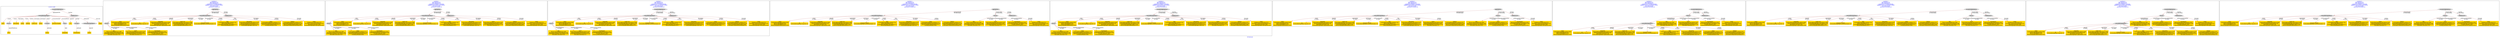 digraph n0 {
fontcolor="blue"
remincross="true"
label="s05-met.json"
subgraph cluster_0 {
label="1-correct model"
n2[style="filled",color="white",fillcolor="lightgray",label="CulturalHeritageObject1"];
n3[shape="plaintext",style="filled",fillcolor="gold",label="Date"];
n4[style="filled",color="white",fillcolor="lightgray",label="Person1"];
n5[shape="plaintext",style="filled",fillcolor="gold",label="Description"];
n6[shape="plaintext",style="filled",fillcolor="gold",label="values"];
n7[shape="plaintext",style="filled",fillcolor="gold",label="Medium"];
n8[shape="plaintext",style="filled",fillcolor="gold",label="Credit Line"];
n9[shape="plaintext",style="filled",fillcolor="gold",label="values"];
n10[style="filled",color="white",fillcolor="lightgray",label="Concept1"];
n11[shape="plaintext",style="filled",fillcolor="gold",label="Accession Number"];
n12[style="filled",color="white",fillcolor="lightgray",label="Place1"];
n13[shape="plaintext",style="filled",fillcolor="gold",label="id"];
n14[style="filled",color="white",fillcolor="lightgray",label="Concept2"];
n15[style="filled",color="white",fillcolor="lightgray",label="CulturalHeritageObject2"];
n16[shape="plaintext",style="filled",fillcolor="gold",label="values"];
n17[shape="plaintext",style="filled",fillcolor="gold",label="Who"];
n18[shape="plaintext",style="filled",fillcolor="gold",label="Geography"];
n19[style="filled",color="white",fillcolor="lightgray",label="EuropeanaAggregation1"];
n20[style="filled",color="white",fillcolor="lightgray",label="WebResource2"];
n21[shape="plaintext",style="filled",fillcolor="gold",label="image"];
n22[shape="plaintext",style="filled",fillcolor="gold",label="values"];
n23[shape="plaintext",style="filled",fillcolor="gold",label="Classification"];
}
subgraph cluster_1 {
label="candidate 0\nlink coherence:0.0\nnode coherence:0.0\nconfidence:0.5715708561305408\nmapping score:0.31872874691530845\ncost:1600.010002\n-precision:0.5-recall:0.38"
n25[style="filled",color="white",fillcolor="lightgray",label="CulturalHeritageObject1"];
n26[style="filled",color="white",fillcolor="lightgray",label="Person1"];
n27[style="filled",color="white",fillcolor="lightgray",label="Aggregation1"];
n28[style="filled",color="white",fillcolor="lightgray",label="WebResource1"];
n29[shape="plaintext",style="filled",fillcolor="gold",label="values\n[CulturalHeritageObject,extent,0.964]\n[Person,dateOfDeath,0.02]\n[Person,dateOfBirth,0.015]\n[Person,biographicalInformation,0.002]"];
n30[shape="plaintext",style="filled",fillcolor="gold",label="id\n[CulturalHeritageObject,objectId,1.0]"];
n31[shape="plaintext",style="filled",fillcolor="gold",label="Geography\n[CulturalHeritageObject,description,0.406]\n[Person,biographicalInformation,0.38]\n[Document,classLink,0.118]\n[CulturalHeritageObject,rightsHolder,0.096]"];
n32[shape="plaintext",style="filled",fillcolor="gold",label="Credit Line\n[CulturalHeritageObject,provenance,0.686]\n[CulturalHeritageObject,description,0.142]\n[CulturalHeritageObject,rights,0.102]\n[Person,biographicalInformation,0.071]"];
n33[shape="plaintext",style="filled",fillcolor="gold",label="Who\n[Person,nameOfThePerson,0.496]\n[Document,columnSubClassOfLink,0.198]\n[CulturalHeritageObject,description,0.153]\n[Document,classLink,0.153]"];
n34[shape="plaintext",style="filled",fillcolor="gold",label="Accession Number\n[CulturalHeritageObject,accessionNumber,1.0]"];
n35[shape="plaintext",style="filled",fillcolor="gold",label="Date\n[CulturalHeritageObject,created,0.782]\n[Person,dateOfBirth,0.11]\n[CulturalHeritageObject,description,0.071]\n[Person,dateOfDeath,0.037]"];
n36[shape="plaintext",style="filled",fillcolor="gold",label="image\n[WebResource,classLink,0.973]\n[Document,columnSubClassOfLink,0.016]\n[Document,classLink,0.009]\n[CulturalHeritageObject,description,0.002]"];
n37[shape="plaintext",style="filled",fillcolor="gold",label="Description\n[CulturalHeritageObject,description,0.553]\n[Person,biographicalInformation,0.37]\n[CulturalHeritageObject,provenance,0.047]\n[CulturalHeritageObject,title,0.03]"];
n38[shape="plaintext",style="filled",fillcolor="gold",label="values\n[CulturalHeritageObject,description,0.361]\n[Person,biographicalInformation,0.305]\n[CulturalHeritageObject,provenance,0.224]\n[Document,classLink,0.11]"];
n39[shape="plaintext",style="filled",fillcolor="gold",label="values\n[CulturalHeritageObject,medium,0.71]\n[CulturalHeritageObject,description,0.215]\n[Person,biographicalInformation,0.071]\n[Concept,prefLabel,0.004]"];
n40[shape="plaintext",style="filled",fillcolor="gold",label="Classification\n[Person,biographicalInformation,0.597]\n[CulturalHeritageObject,description,0.306]\n[Concept,prefLabel,0.082]\n[Person,professionOrOccupation,0.014]"];
n41[shape="plaintext",style="filled",fillcolor="gold",label="Medium\n[CulturalHeritageObject,medium,0.87]\n[CulturalHeritageObject,description,0.124]\n[Person,biographicalInformation,0.006]\n[Document,columnSubClassOfLink,0.0]"];
}
subgraph cluster_2 {
label="candidate 1\nlink coherence:0.0\nnode coherence:0.0\nconfidence:0.5648041712678288\nmapping score:0.3164731852944045\ncost:1600.010002\n-precision:0.5-recall:0.38"
n43[style="filled",color="white",fillcolor="lightgray",label="CulturalHeritageObject1"];
n44[style="filled",color="white",fillcolor="lightgray",label="Person1"];
n45[style="filled",color="white",fillcolor="lightgray",label="Aggregation1"];
n46[style="filled",color="white",fillcolor="lightgray",label="WebResource1"];
n47[shape="plaintext",style="filled",fillcolor="gold",label="values\n[CulturalHeritageObject,extent,0.964]\n[Person,dateOfDeath,0.02]\n[Person,dateOfBirth,0.015]\n[Person,biographicalInformation,0.002]"];
n48[shape="plaintext",style="filled",fillcolor="gold",label="id\n[CulturalHeritageObject,objectId,1.0]"];
n49[shape="plaintext",style="filled",fillcolor="gold",label="Geography\n[CulturalHeritageObject,description,0.406]\n[Person,biographicalInformation,0.38]\n[Document,classLink,0.118]\n[CulturalHeritageObject,rightsHolder,0.096]"];
n50[shape="plaintext",style="filled",fillcolor="gold",label="Credit Line\n[CulturalHeritageObject,provenance,0.686]\n[CulturalHeritageObject,description,0.142]\n[CulturalHeritageObject,rights,0.102]\n[Person,biographicalInformation,0.071]"];
n51[shape="plaintext",style="filled",fillcolor="gold",label="Who\n[Person,nameOfThePerson,0.496]\n[Document,columnSubClassOfLink,0.198]\n[CulturalHeritageObject,description,0.153]\n[Document,classLink,0.153]"];
n52[shape="plaintext",style="filled",fillcolor="gold",label="Accession Number\n[CulturalHeritageObject,accessionNumber,1.0]"];
n53[shape="plaintext",style="filled",fillcolor="gold",label="Date\n[CulturalHeritageObject,created,0.782]\n[Person,dateOfBirth,0.11]\n[CulturalHeritageObject,description,0.071]\n[Person,dateOfDeath,0.037]"];
n54[shape="plaintext",style="filled",fillcolor="gold",label="image\n[WebResource,classLink,0.973]\n[Document,columnSubClassOfLink,0.016]\n[Document,classLink,0.009]\n[CulturalHeritageObject,description,0.002]"];
n55[shape="plaintext",style="filled",fillcolor="gold",label="Description\n[CulturalHeritageObject,description,0.553]\n[Person,biographicalInformation,0.37]\n[CulturalHeritageObject,provenance,0.047]\n[CulturalHeritageObject,title,0.03]"];
n56[shape="plaintext",style="filled",fillcolor="gold",label="values\n[CulturalHeritageObject,medium,0.71]\n[CulturalHeritageObject,description,0.215]\n[Person,biographicalInformation,0.071]\n[Concept,prefLabel,0.004]"];
n57[shape="plaintext",style="filled",fillcolor="gold",label="values\n[CulturalHeritageObject,description,0.361]\n[Person,biographicalInformation,0.305]\n[CulturalHeritageObject,provenance,0.224]\n[Document,classLink,0.11]"];
n58[shape="plaintext",style="filled",fillcolor="gold",label="Classification\n[Person,biographicalInformation,0.597]\n[CulturalHeritageObject,description,0.306]\n[Concept,prefLabel,0.082]\n[Person,professionOrOccupation,0.014]"];
n59[shape="plaintext",style="filled",fillcolor="gold",label="Medium\n[CulturalHeritageObject,medium,0.87]\n[CulturalHeritageObject,description,0.124]\n[Person,biographicalInformation,0.006]\n[Document,columnSubClassOfLink,0.0]"];
}
subgraph cluster_3 {
label="candidate 2\nlink coherence:0.0\nnode coherence:0.0\nconfidence:0.5715708561305408\nmapping score:0.31872874691530845\ncost:1600.020004\n-precision:0.56-recall:0.43"
n61[style="filled",color="white",fillcolor="lightgray",label="CulturalHeritageObject1"];
n62[style="filled",color="white",fillcolor="lightgray",label="Person1"];
n63[style="filled",color="white",fillcolor="lightgray",label="EuropeanaAggregation1"];
n64[style="filled",color="white",fillcolor="lightgray",label="WebResource1"];
n65[shape="plaintext",style="filled",fillcolor="gold",label="values\n[CulturalHeritageObject,extent,0.964]\n[Person,dateOfDeath,0.02]\n[Person,dateOfBirth,0.015]\n[Person,biographicalInformation,0.002]"];
n66[shape="plaintext",style="filled",fillcolor="gold",label="id\n[CulturalHeritageObject,objectId,1.0]"];
n67[shape="plaintext",style="filled",fillcolor="gold",label="Geography\n[CulturalHeritageObject,description,0.406]\n[Person,biographicalInformation,0.38]\n[Document,classLink,0.118]\n[CulturalHeritageObject,rightsHolder,0.096]"];
n68[shape="plaintext",style="filled",fillcolor="gold",label="Credit Line\n[CulturalHeritageObject,provenance,0.686]\n[CulturalHeritageObject,description,0.142]\n[CulturalHeritageObject,rights,0.102]\n[Person,biographicalInformation,0.071]"];
n69[shape="plaintext",style="filled",fillcolor="gold",label="Who\n[Person,nameOfThePerson,0.496]\n[Document,columnSubClassOfLink,0.198]\n[CulturalHeritageObject,description,0.153]\n[Document,classLink,0.153]"];
n70[shape="plaintext",style="filled",fillcolor="gold",label="Accession Number\n[CulturalHeritageObject,accessionNumber,1.0]"];
n71[shape="plaintext",style="filled",fillcolor="gold",label="Date\n[CulturalHeritageObject,created,0.782]\n[Person,dateOfBirth,0.11]\n[CulturalHeritageObject,description,0.071]\n[Person,dateOfDeath,0.037]"];
n72[shape="plaintext",style="filled",fillcolor="gold",label="image\n[WebResource,classLink,0.973]\n[Document,columnSubClassOfLink,0.016]\n[Document,classLink,0.009]\n[CulturalHeritageObject,description,0.002]"];
n73[shape="plaintext",style="filled",fillcolor="gold",label="Description\n[CulturalHeritageObject,description,0.553]\n[Person,biographicalInformation,0.37]\n[CulturalHeritageObject,provenance,0.047]\n[CulturalHeritageObject,title,0.03]"];
n74[shape="plaintext",style="filled",fillcolor="gold",label="values\n[CulturalHeritageObject,description,0.361]\n[Person,biographicalInformation,0.305]\n[CulturalHeritageObject,provenance,0.224]\n[Document,classLink,0.11]"];
n75[shape="plaintext",style="filled",fillcolor="gold",label="values\n[CulturalHeritageObject,medium,0.71]\n[CulturalHeritageObject,description,0.215]\n[Person,biographicalInformation,0.071]\n[Concept,prefLabel,0.004]"];
n76[shape="plaintext",style="filled",fillcolor="gold",label="Classification\n[Person,biographicalInformation,0.597]\n[CulturalHeritageObject,description,0.306]\n[Concept,prefLabel,0.082]\n[Person,professionOrOccupation,0.014]"];
n77[shape="plaintext",style="filled",fillcolor="gold",label="Medium\n[CulturalHeritageObject,medium,0.87]\n[CulturalHeritageObject,description,0.124]\n[Person,biographicalInformation,0.006]\n[Document,columnSubClassOfLink,0.0]"];
}
subgraph cluster_4 {
label="candidate 3\nlink coherence:0.0\nnode coherence:0.0\nconfidence:0.5715708561305408\nmapping score:0.31872874691530845\ncost:1600.020004\n-precision:0.5-recall:0.38"
n79[style="filled",color="white",fillcolor="lightgray",label="Aggregation1"];
n80[style="filled",color="white",fillcolor="lightgray",label="CulturalHeritageObject1"];
n81[style="filled",color="white",fillcolor="lightgray",label="Person1"];
n82[style="filled",color="white",fillcolor="lightgray",label="WebResource1"];
n83[shape="plaintext",style="filled",fillcolor="gold",label="values\n[CulturalHeritageObject,extent,0.964]\n[Person,dateOfDeath,0.02]\n[Person,dateOfBirth,0.015]\n[Person,biographicalInformation,0.002]"];
n84[shape="plaintext",style="filled",fillcolor="gold",label="id\n[CulturalHeritageObject,objectId,1.0]"];
n85[shape="plaintext",style="filled",fillcolor="gold",label="Geography\n[CulturalHeritageObject,description,0.406]\n[Person,biographicalInformation,0.38]\n[Document,classLink,0.118]\n[CulturalHeritageObject,rightsHolder,0.096]"];
n86[shape="plaintext",style="filled",fillcolor="gold",label="Credit Line\n[CulturalHeritageObject,provenance,0.686]\n[CulturalHeritageObject,description,0.142]\n[CulturalHeritageObject,rights,0.102]\n[Person,biographicalInformation,0.071]"];
n87[shape="plaintext",style="filled",fillcolor="gold",label="Who\n[Person,nameOfThePerson,0.496]\n[Document,columnSubClassOfLink,0.198]\n[CulturalHeritageObject,description,0.153]\n[Document,classLink,0.153]"];
n88[shape="plaintext",style="filled",fillcolor="gold",label="Accession Number\n[CulturalHeritageObject,accessionNumber,1.0]"];
n89[shape="plaintext",style="filled",fillcolor="gold",label="Date\n[CulturalHeritageObject,created,0.782]\n[Person,dateOfBirth,0.11]\n[CulturalHeritageObject,description,0.071]\n[Person,dateOfDeath,0.037]"];
n90[shape="plaintext",style="filled",fillcolor="gold",label="image\n[WebResource,classLink,0.973]\n[Document,columnSubClassOfLink,0.016]\n[Document,classLink,0.009]\n[CulturalHeritageObject,description,0.002]"];
n91[shape="plaintext",style="filled",fillcolor="gold",label="Description\n[CulturalHeritageObject,description,0.553]\n[Person,biographicalInformation,0.37]\n[CulturalHeritageObject,provenance,0.047]\n[CulturalHeritageObject,title,0.03]"];
n92[shape="plaintext",style="filled",fillcolor="gold",label="values\n[CulturalHeritageObject,description,0.361]\n[Person,biographicalInformation,0.305]\n[CulturalHeritageObject,provenance,0.224]\n[Document,classLink,0.11]"];
n93[shape="plaintext",style="filled",fillcolor="gold",label="values\n[CulturalHeritageObject,medium,0.71]\n[CulturalHeritageObject,description,0.215]\n[Person,biographicalInformation,0.071]\n[Concept,prefLabel,0.004]"];
n94[shape="plaintext",style="filled",fillcolor="gold",label="Classification\n[Person,biographicalInformation,0.597]\n[CulturalHeritageObject,description,0.306]\n[Concept,prefLabel,0.082]\n[Person,professionOrOccupation,0.014]"];
n95[shape="plaintext",style="filled",fillcolor="gold",label="Medium\n[CulturalHeritageObject,medium,0.87]\n[CulturalHeritageObject,description,0.124]\n[Person,biographicalInformation,0.006]\n[Document,columnSubClassOfLink,0.0]"];
}
subgraph cluster_5 {
label="candidate 4\nlink coherence:0.0\nnode coherence:0.0\nconfidence:0.5648041712678288\nmapping score:0.3164731852944045\ncost:1600.020004\n-precision:0.56-recall:0.43"
n97[style="filled",color="white",fillcolor="lightgray",label="CulturalHeritageObject1"];
n98[style="filled",color="white",fillcolor="lightgray",label="Person1"];
n99[style="filled",color="white",fillcolor="lightgray",label="EuropeanaAggregation1"];
n100[style="filled",color="white",fillcolor="lightgray",label="WebResource1"];
n101[shape="plaintext",style="filled",fillcolor="gold",label="values\n[CulturalHeritageObject,extent,0.964]\n[Person,dateOfDeath,0.02]\n[Person,dateOfBirth,0.015]\n[Person,biographicalInformation,0.002]"];
n102[shape="plaintext",style="filled",fillcolor="gold",label="id\n[CulturalHeritageObject,objectId,1.0]"];
n103[shape="plaintext",style="filled",fillcolor="gold",label="Geography\n[CulturalHeritageObject,description,0.406]\n[Person,biographicalInformation,0.38]\n[Document,classLink,0.118]\n[CulturalHeritageObject,rightsHolder,0.096]"];
n104[shape="plaintext",style="filled",fillcolor="gold",label="Credit Line\n[CulturalHeritageObject,provenance,0.686]\n[CulturalHeritageObject,description,0.142]\n[CulturalHeritageObject,rights,0.102]\n[Person,biographicalInformation,0.071]"];
n105[shape="plaintext",style="filled",fillcolor="gold",label="Who\n[Person,nameOfThePerson,0.496]\n[Document,columnSubClassOfLink,0.198]\n[CulturalHeritageObject,description,0.153]\n[Document,classLink,0.153]"];
n106[shape="plaintext",style="filled",fillcolor="gold",label="Accession Number\n[CulturalHeritageObject,accessionNumber,1.0]"];
n107[shape="plaintext",style="filled",fillcolor="gold",label="Date\n[CulturalHeritageObject,created,0.782]\n[Person,dateOfBirth,0.11]\n[CulturalHeritageObject,description,0.071]\n[Person,dateOfDeath,0.037]"];
n108[shape="plaintext",style="filled",fillcolor="gold",label="image\n[WebResource,classLink,0.973]\n[Document,columnSubClassOfLink,0.016]\n[Document,classLink,0.009]\n[CulturalHeritageObject,description,0.002]"];
n109[shape="plaintext",style="filled",fillcolor="gold",label="Description\n[CulturalHeritageObject,description,0.553]\n[Person,biographicalInformation,0.37]\n[CulturalHeritageObject,provenance,0.047]\n[CulturalHeritageObject,title,0.03]"];
n110[shape="plaintext",style="filled",fillcolor="gold",label="values\n[CulturalHeritageObject,medium,0.71]\n[CulturalHeritageObject,description,0.215]\n[Person,biographicalInformation,0.071]\n[Concept,prefLabel,0.004]"];
n111[shape="plaintext",style="filled",fillcolor="gold",label="values\n[CulturalHeritageObject,description,0.361]\n[Person,biographicalInformation,0.305]\n[CulturalHeritageObject,provenance,0.224]\n[Document,classLink,0.11]"];
n112[shape="plaintext",style="filled",fillcolor="gold",label="Classification\n[Person,biographicalInformation,0.597]\n[CulturalHeritageObject,description,0.306]\n[Concept,prefLabel,0.082]\n[Person,professionOrOccupation,0.014]"];
n113[shape="plaintext",style="filled",fillcolor="gold",label="Medium\n[CulturalHeritageObject,medium,0.87]\n[CulturalHeritageObject,description,0.124]\n[Person,biographicalInformation,0.006]\n[Document,columnSubClassOfLink,0.0]"];
}
subgraph cluster_6 {
label="candidate 5\nlink coherence:0.0\nnode coherence:0.0\nconfidence:0.5648041712678288\nmapping score:0.3164731852944045\ncost:1600.020004\n-precision:0.5-recall:0.38"
n115[style="filled",color="white",fillcolor="lightgray",label="Aggregation1"];
n116[style="filled",color="white",fillcolor="lightgray",label="CulturalHeritageObject1"];
n117[style="filled",color="white",fillcolor="lightgray",label="Person1"];
n118[style="filled",color="white",fillcolor="lightgray",label="WebResource1"];
n119[shape="plaintext",style="filled",fillcolor="gold",label="values\n[CulturalHeritageObject,extent,0.964]\n[Person,dateOfDeath,0.02]\n[Person,dateOfBirth,0.015]\n[Person,biographicalInformation,0.002]"];
n120[shape="plaintext",style="filled",fillcolor="gold",label="id\n[CulturalHeritageObject,objectId,1.0]"];
n121[shape="plaintext",style="filled",fillcolor="gold",label="Geography\n[CulturalHeritageObject,description,0.406]\n[Person,biographicalInformation,0.38]\n[Document,classLink,0.118]\n[CulturalHeritageObject,rightsHolder,0.096]"];
n122[shape="plaintext",style="filled",fillcolor="gold",label="Credit Line\n[CulturalHeritageObject,provenance,0.686]\n[CulturalHeritageObject,description,0.142]\n[CulturalHeritageObject,rights,0.102]\n[Person,biographicalInformation,0.071]"];
n123[shape="plaintext",style="filled",fillcolor="gold",label="Who\n[Person,nameOfThePerson,0.496]\n[Document,columnSubClassOfLink,0.198]\n[CulturalHeritageObject,description,0.153]\n[Document,classLink,0.153]"];
n124[shape="plaintext",style="filled",fillcolor="gold",label="Accession Number\n[CulturalHeritageObject,accessionNumber,1.0]"];
n125[shape="plaintext",style="filled",fillcolor="gold",label="Date\n[CulturalHeritageObject,created,0.782]\n[Person,dateOfBirth,0.11]\n[CulturalHeritageObject,description,0.071]\n[Person,dateOfDeath,0.037]"];
n126[shape="plaintext",style="filled",fillcolor="gold",label="image\n[WebResource,classLink,0.973]\n[Document,columnSubClassOfLink,0.016]\n[Document,classLink,0.009]\n[CulturalHeritageObject,description,0.002]"];
n127[shape="plaintext",style="filled",fillcolor="gold",label="Description\n[CulturalHeritageObject,description,0.553]\n[Person,biographicalInformation,0.37]\n[CulturalHeritageObject,provenance,0.047]\n[CulturalHeritageObject,title,0.03]"];
n128[shape="plaintext",style="filled",fillcolor="gold",label="values\n[CulturalHeritageObject,medium,0.71]\n[CulturalHeritageObject,description,0.215]\n[Person,biographicalInformation,0.071]\n[Concept,prefLabel,0.004]"];
n129[shape="plaintext",style="filled",fillcolor="gold",label="values\n[CulturalHeritageObject,description,0.361]\n[Person,biographicalInformation,0.305]\n[CulturalHeritageObject,provenance,0.224]\n[Document,classLink,0.11]"];
n130[shape="plaintext",style="filled",fillcolor="gold",label="Classification\n[Person,biographicalInformation,0.597]\n[CulturalHeritageObject,description,0.306]\n[Concept,prefLabel,0.082]\n[Person,professionOrOccupation,0.014]"];
n131[shape="plaintext",style="filled",fillcolor="gold",label="Medium\n[CulturalHeritageObject,medium,0.87]\n[CulturalHeritageObject,description,0.124]\n[Person,biographicalInformation,0.006]\n[Document,columnSubClassOfLink,0.0]"];
}
subgraph cluster_7 {
label="candidate 6\nlink coherence:0.0\nnode coherence:0.0\nconfidence:0.5715708561305408\nmapping score:0.31872874691530845\ncost:1600.030006\n-precision:0.56-recall:0.43"
n133[style="filled",color="white",fillcolor="lightgray",label="Person1"];
n134[style="filled",color="white",fillcolor="lightgray",label="CulturalHeritageObject1"];
n135[style="filled",color="white",fillcolor="lightgray",label="EuropeanaAggregation1"];
n136[style="filled",color="white",fillcolor="lightgray",label="WebResource1"];
n137[shape="plaintext",style="filled",fillcolor="gold",label="values\n[CulturalHeritageObject,extent,0.964]\n[Person,dateOfDeath,0.02]\n[Person,dateOfBirth,0.015]\n[Person,biographicalInformation,0.002]"];
n138[shape="plaintext",style="filled",fillcolor="gold",label="id\n[CulturalHeritageObject,objectId,1.0]"];
n139[shape="plaintext",style="filled",fillcolor="gold",label="Geography\n[CulturalHeritageObject,description,0.406]\n[Person,biographicalInformation,0.38]\n[Document,classLink,0.118]\n[CulturalHeritageObject,rightsHolder,0.096]"];
n140[shape="plaintext",style="filled",fillcolor="gold",label="Credit Line\n[CulturalHeritageObject,provenance,0.686]\n[CulturalHeritageObject,description,0.142]\n[CulturalHeritageObject,rights,0.102]\n[Person,biographicalInformation,0.071]"];
n141[shape="plaintext",style="filled",fillcolor="gold",label="Who\n[Person,nameOfThePerson,0.496]\n[Document,columnSubClassOfLink,0.198]\n[CulturalHeritageObject,description,0.153]\n[Document,classLink,0.153]"];
n142[shape="plaintext",style="filled",fillcolor="gold",label="Accession Number\n[CulturalHeritageObject,accessionNumber,1.0]"];
n143[shape="plaintext",style="filled",fillcolor="gold",label="Date\n[CulturalHeritageObject,created,0.782]\n[Person,dateOfBirth,0.11]\n[CulturalHeritageObject,description,0.071]\n[Person,dateOfDeath,0.037]"];
n144[shape="plaintext",style="filled",fillcolor="gold",label="image\n[WebResource,classLink,0.973]\n[Document,columnSubClassOfLink,0.016]\n[Document,classLink,0.009]\n[CulturalHeritageObject,description,0.002]"];
n145[shape="plaintext",style="filled",fillcolor="gold",label="Description\n[CulturalHeritageObject,description,0.553]\n[Person,biographicalInformation,0.37]\n[CulturalHeritageObject,provenance,0.047]\n[CulturalHeritageObject,title,0.03]"];
n146[shape="plaintext",style="filled",fillcolor="gold",label="values\n[CulturalHeritageObject,description,0.361]\n[Person,biographicalInformation,0.305]\n[CulturalHeritageObject,provenance,0.224]\n[Document,classLink,0.11]"];
n147[shape="plaintext",style="filled",fillcolor="gold",label="values\n[CulturalHeritageObject,medium,0.71]\n[CulturalHeritageObject,description,0.215]\n[Person,biographicalInformation,0.071]\n[Concept,prefLabel,0.004]"];
n148[shape="plaintext",style="filled",fillcolor="gold",label="Classification\n[Person,biographicalInformation,0.597]\n[CulturalHeritageObject,description,0.306]\n[Concept,prefLabel,0.082]\n[Person,professionOrOccupation,0.014]"];
n149[shape="plaintext",style="filled",fillcolor="gold",label="Medium\n[CulturalHeritageObject,medium,0.87]\n[CulturalHeritageObject,description,0.124]\n[Person,biographicalInformation,0.006]\n[Document,columnSubClassOfLink,0.0]"];
}
subgraph cluster_8 {
label="candidate 7\nlink coherence:0.0\nnode coherence:0.0\nconfidence:0.5715708561305408\nmapping score:0.31872874691530845\ncost:1600.030006\n-precision:0.56-recall:0.43"
n151[style="filled",color="white",fillcolor="lightgray",label="EuropeanaAggregation1"];
n152[style="filled",color="white",fillcolor="lightgray",label="CulturalHeritageObject1"];
n153[style="filled",color="white",fillcolor="lightgray",label="Person1"];
n154[style="filled",color="white",fillcolor="lightgray",label="WebResource1"];
n155[shape="plaintext",style="filled",fillcolor="gold",label="values\n[CulturalHeritageObject,extent,0.964]\n[Person,dateOfDeath,0.02]\n[Person,dateOfBirth,0.015]\n[Person,biographicalInformation,0.002]"];
n156[shape="plaintext",style="filled",fillcolor="gold",label="id\n[CulturalHeritageObject,objectId,1.0]"];
n157[shape="plaintext",style="filled",fillcolor="gold",label="Geography\n[CulturalHeritageObject,description,0.406]\n[Person,biographicalInformation,0.38]\n[Document,classLink,0.118]\n[CulturalHeritageObject,rightsHolder,0.096]"];
n158[shape="plaintext",style="filled",fillcolor="gold",label="Credit Line\n[CulturalHeritageObject,provenance,0.686]\n[CulturalHeritageObject,description,0.142]\n[CulturalHeritageObject,rights,0.102]\n[Person,biographicalInformation,0.071]"];
n159[shape="plaintext",style="filled",fillcolor="gold",label="Who\n[Person,nameOfThePerson,0.496]\n[Document,columnSubClassOfLink,0.198]\n[CulturalHeritageObject,description,0.153]\n[Document,classLink,0.153]"];
n160[shape="plaintext",style="filled",fillcolor="gold",label="Accession Number\n[CulturalHeritageObject,accessionNumber,1.0]"];
n161[shape="plaintext",style="filled",fillcolor="gold",label="Date\n[CulturalHeritageObject,created,0.782]\n[Person,dateOfBirth,0.11]\n[CulturalHeritageObject,description,0.071]\n[Person,dateOfDeath,0.037]"];
n162[shape="plaintext",style="filled",fillcolor="gold",label="image\n[WebResource,classLink,0.973]\n[Document,columnSubClassOfLink,0.016]\n[Document,classLink,0.009]\n[CulturalHeritageObject,description,0.002]"];
n163[shape="plaintext",style="filled",fillcolor="gold",label="Description\n[CulturalHeritageObject,description,0.553]\n[Person,biographicalInformation,0.37]\n[CulturalHeritageObject,provenance,0.047]\n[CulturalHeritageObject,title,0.03]"];
n164[shape="plaintext",style="filled",fillcolor="gold",label="values\n[CulturalHeritageObject,description,0.361]\n[Person,biographicalInformation,0.305]\n[CulturalHeritageObject,provenance,0.224]\n[Document,classLink,0.11]"];
n165[shape="plaintext",style="filled",fillcolor="gold",label="values\n[CulturalHeritageObject,medium,0.71]\n[CulturalHeritageObject,description,0.215]\n[Person,biographicalInformation,0.071]\n[Concept,prefLabel,0.004]"];
n166[shape="plaintext",style="filled",fillcolor="gold",label="Classification\n[Person,biographicalInformation,0.597]\n[CulturalHeritageObject,description,0.306]\n[Concept,prefLabel,0.082]\n[Person,professionOrOccupation,0.014]"];
n167[shape="plaintext",style="filled",fillcolor="gold",label="Medium\n[CulturalHeritageObject,medium,0.87]\n[CulturalHeritageObject,description,0.124]\n[Person,biographicalInformation,0.006]\n[Document,columnSubClassOfLink,0.0]"];
}
subgraph cluster_9 {
label="candidate 8\nlink coherence:0.0\nnode coherence:0.0\nconfidence:0.5648041712678288\nmapping score:0.3164731852944045\ncost:1600.030006\n-precision:0.56-recall:0.43"
n169[style="filled",color="white",fillcolor="lightgray",label="Person1"];
n170[style="filled",color="white",fillcolor="lightgray",label="CulturalHeritageObject1"];
n171[style="filled",color="white",fillcolor="lightgray",label="EuropeanaAggregation1"];
n172[style="filled",color="white",fillcolor="lightgray",label="WebResource1"];
n173[shape="plaintext",style="filled",fillcolor="gold",label="values\n[CulturalHeritageObject,extent,0.964]\n[Person,dateOfDeath,0.02]\n[Person,dateOfBirth,0.015]\n[Person,biographicalInformation,0.002]"];
n174[shape="plaintext",style="filled",fillcolor="gold",label="id\n[CulturalHeritageObject,objectId,1.0]"];
n175[shape="plaintext",style="filled",fillcolor="gold",label="Geography\n[CulturalHeritageObject,description,0.406]\n[Person,biographicalInformation,0.38]\n[Document,classLink,0.118]\n[CulturalHeritageObject,rightsHolder,0.096]"];
n176[shape="plaintext",style="filled",fillcolor="gold",label="Credit Line\n[CulturalHeritageObject,provenance,0.686]\n[CulturalHeritageObject,description,0.142]\n[CulturalHeritageObject,rights,0.102]\n[Person,biographicalInformation,0.071]"];
n177[shape="plaintext",style="filled",fillcolor="gold",label="Who\n[Person,nameOfThePerson,0.496]\n[Document,columnSubClassOfLink,0.198]\n[CulturalHeritageObject,description,0.153]\n[Document,classLink,0.153]"];
n178[shape="plaintext",style="filled",fillcolor="gold",label="Accession Number\n[CulturalHeritageObject,accessionNumber,1.0]"];
n179[shape="plaintext",style="filled",fillcolor="gold",label="Date\n[CulturalHeritageObject,created,0.782]\n[Person,dateOfBirth,0.11]\n[CulturalHeritageObject,description,0.071]\n[Person,dateOfDeath,0.037]"];
n180[shape="plaintext",style="filled",fillcolor="gold",label="image\n[WebResource,classLink,0.973]\n[Document,columnSubClassOfLink,0.016]\n[Document,classLink,0.009]\n[CulturalHeritageObject,description,0.002]"];
n181[shape="plaintext",style="filled",fillcolor="gold",label="Description\n[CulturalHeritageObject,description,0.553]\n[Person,biographicalInformation,0.37]\n[CulturalHeritageObject,provenance,0.047]\n[CulturalHeritageObject,title,0.03]"];
n182[shape="plaintext",style="filled",fillcolor="gold",label="values\n[CulturalHeritageObject,medium,0.71]\n[CulturalHeritageObject,description,0.215]\n[Person,biographicalInformation,0.071]\n[Concept,prefLabel,0.004]"];
n183[shape="plaintext",style="filled",fillcolor="gold",label="values\n[CulturalHeritageObject,description,0.361]\n[Person,biographicalInformation,0.305]\n[CulturalHeritageObject,provenance,0.224]\n[Document,classLink,0.11]"];
n184[shape="plaintext",style="filled",fillcolor="gold",label="Classification\n[Person,biographicalInformation,0.597]\n[CulturalHeritageObject,description,0.306]\n[Concept,prefLabel,0.082]\n[Person,professionOrOccupation,0.014]"];
n185[shape="plaintext",style="filled",fillcolor="gold",label="Medium\n[CulturalHeritageObject,medium,0.87]\n[CulturalHeritageObject,description,0.124]\n[Person,biographicalInformation,0.006]\n[Document,columnSubClassOfLink,0.0]"];
}
subgraph cluster_10 {
label="candidate 9\nlink coherence:0.0\nnode coherence:0.0\nconfidence:0.5648041712678288\nmapping score:0.3164731852944045\ncost:1600.030006\n-precision:0.56-recall:0.43"
n187[style="filled",color="white",fillcolor="lightgray",label="EuropeanaAggregation1"];
n188[style="filled",color="white",fillcolor="lightgray",label="CulturalHeritageObject1"];
n189[style="filled",color="white",fillcolor="lightgray",label="Person1"];
n190[style="filled",color="white",fillcolor="lightgray",label="WebResource1"];
n191[shape="plaintext",style="filled",fillcolor="gold",label="values\n[CulturalHeritageObject,extent,0.964]\n[Person,dateOfDeath,0.02]\n[Person,dateOfBirth,0.015]\n[Person,biographicalInformation,0.002]"];
n192[shape="plaintext",style="filled",fillcolor="gold",label="id\n[CulturalHeritageObject,objectId,1.0]"];
n193[shape="plaintext",style="filled",fillcolor="gold",label="Geography\n[CulturalHeritageObject,description,0.406]\n[Person,biographicalInformation,0.38]\n[Document,classLink,0.118]\n[CulturalHeritageObject,rightsHolder,0.096]"];
n194[shape="plaintext",style="filled",fillcolor="gold",label="Credit Line\n[CulturalHeritageObject,provenance,0.686]\n[CulturalHeritageObject,description,0.142]\n[CulturalHeritageObject,rights,0.102]\n[Person,biographicalInformation,0.071]"];
n195[shape="plaintext",style="filled",fillcolor="gold",label="Who\n[Person,nameOfThePerson,0.496]\n[Document,columnSubClassOfLink,0.198]\n[CulturalHeritageObject,description,0.153]\n[Document,classLink,0.153]"];
n196[shape="plaintext",style="filled",fillcolor="gold",label="Accession Number\n[CulturalHeritageObject,accessionNumber,1.0]"];
n197[shape="plaintext",style="filled",fillcolor="gold",label="Date\n[CulturalHeritageObject,created,0.782]\n[Person,dateOfBirth,0.11]\n[CulturalHeritageObject,description,0.071]\n[Person,dateOfDeath,0.037]"];
n198[shape="plaintext",style="filled",fillcolor="gold",label="image\n[WebResource,classLink,0.973]\n[Document,columnSubClassOfLink,0.016]\n[Document,classLink,0.009]\n[CulturalHeritageObject,description,0.002]"];
n199[shape="plaintext",style="filled",fillcolor="gold",label="Description\n[CulturalHeritageObject,description,0.553]\n[Person,biographicalInformation,0.37]\n[CulturalHeritageObject,provenance,0.047]\n[CulturalHeritageObject,title,0.03]"];
n200[shape="plaintext",style="filled",fillcolor="gold",label="values\n[CulturalHeritageObject,medium,0.71]\n[CulturalHeritageObject,description,0.215]\n[Person,biographicalInformation,0.071]\n[Concept,prefLabel,0.004]"];
n201[shape="plaintext",style="filled",fillcolor="gold",label="values\n[CulturalHeritageObject,description,0.361]\n[Person,biographicalInformation,0.305]\n[CulturalHeritageObject,provenance,0.224]\n[Document,classLink,0.11]"];
n202[shape="plaintext",style="filled",fillcolor="gold",label="Classification\n[Person,biographicalInformation,0.597]\n[CulturalHeritageObject,description,0.306]\n[Concept,prefLabel,0.082]\n[Person,professionOrOccupation,0.014]"];
n203[shape="plaintext",style="filled",fillcolor="gold",label="Medium\n[CulturalHeritageObject,medium,0.87]\n[CulturalHeritageObject,description,0.124]\n[Person,biographicalInformation,0.006]\n[Document,columnSubClassOfLink,0.0]"];
}
n2 -> n3[color="brown",fontcolor="black",label="created"]
n2 -> n4[color="brown",fontcolor="black",label="creator"]
n2 -> n5[color="brown",fontcolor="black",label="description"]
n2 -> n6[color="brown",fontcolor="black",label="extent"]
n2 -> n7[color="brown",fontcolor="black",label="medium"]
n2 -> n8[color="brown",fontcolor="black",label="provenance"]
n2 -> n9[color="brown",fontcolor="black",label="provenance"]
n2 -> n10[color="brown",fontcolor="black",label="subject"]
n2 -> n11[color="brown",fontcolor="black",label="accessionNumber"]
n2 -> n12[color="brown",fontcolor="black",label="associatedPlace"]
n2 -> n13[color="brown",fontcolor="black",label="objectId"]
n2 -> n14[color="brown",fontcolor="black",label="hasType"]
n2 -> n15[color="brown",fontcolor="black",label="isRelatedTo"]
n15 -> n16[color="brown",fontcolor="black",label="objectId"]
n4 -> n17[color="brown",fontcolor="black",label="nameOfThePerson"]
n12 -> n18[color="brown",fontcolor="black",label="label"]
n19 -> n2[color="brown",fontcolor="black",label="aggregatedCHO"]
n19 -> n20[color="brown",fontcolor="black",label="hasView"]
n20 -> n21[color="brown",fontcolor="black",label="classLink"]
n10 -> n22[color="brown",fontcolor="black",label="prefLabel"]
n14 -> n23[color="brown",fontcolor="black",label="prefLabel"]
n25 -> n26[color="brown",fontcolor="black",label="sitter\nw=100.0"]
n27 -> n25[color="brown",fontcolor="black",label="aggregatedCHO\nw=100.010002"]
n27 -> n28[color="brown",fontcolor="black",label="hasView\nw=100.0"]
n25 -> n29[color="brown",fontcolor="black",label="extent\nw=100.0"]
n25 -> n30[color="brown",fontcolor="black",label="objectId\nw=100.0"]
n25 -> n31[color="brown",fontcolor="black",label="rightsHolder\nw=100.0"]
n25 -> n32[color="brown",fontcolor="black",label="provenance\nw=100.0"]
n26 -> n33[color="brown",fontcolor="black",label="nameOfThePerson\nw=100.0"]
n25 -> n34[color="brown",fontcolor="black",label="accessionNumber\nw=100.0"]
n25 -> n35[color="brown",fontcolor="black",label="created\nw=100.0"]
n28 -> n36[color="brown",fontcolor="black",label="classLink\nw=100.0"]
n25 -> n37[color="brown",fontcolor="black",label="title\nw=100.0"]
n26 -> n38[color="brown",fontcolor="black",label="biographicalInformation\nw=100.0"]
n25 -> n39[color="brown",fontcolor="black",label="description\nw=100.0"]
n26 -> n40[color="brown",fontcolor="black",label="professionOrOccupation\nw=100.0"]
n25 -> n41[color="brown",fontcolor="black",label="medium\nw=100.0"]
n43 -> n44[color="brown",fontcolor="black",label="sitter\nw=100.0"]
n45 -> n43[color="brown",fontcolor="black",label="aggregatedCHO\nw=100.010002"]
n45 -> n46[color="brown",fontcolor="black",label="hasView\nw=100.0"]
n43 -> n47[color="brown",fontcolor="black",label="extent\nw=100.0"]
n43 -> n48[color="brown",fontcolor="black",label="objectId\nw=100.0"]
n43 -> n49[color="brown",fontcolor="black",label="rightsHolder\nw=100.0"]
n43 -> n50[color="brown",fontcolor="black",label="provenance\nw=100.0"]
n44 -> n51[color="brown",fontcolor="black",label="nameOfThePerson\nw=100.0"]
n43 -> n52[color="brown",fontcolor="black",label="accessionNumber\nw=100.0"]
n43 -> n53[color="brown",fontcolor="black",label="created\nw=100.0"]
n46 -> n54[color="brown",fontcolor="black",label="classLink\nw=100.0"]
n43 -> n55[color="brown",fontcolor="black",label="title\nw=100.0"]
n44 -> n56[color="brown",fontcolor="black",label="biographicalInformation\nw=100.0"]
n43 -> n57[color="brown",fontcolor="black",label="description\nw=100.0"]
n44 -> n58[color="brown",fontcolor="black",label="professionOrOccupation\nw=100.0"]
n43 -> n59[color="brown",fontcolor="black",label="medium\nw=100.0"]
n61 -> n62[color="brown",fontcolor="black",label="sitter\nw=100.0"]
n63 -> n61[color="brown",fontcolor="black",label="isAnnotationOf\nw=100.010002"]
n63 -> n64[color="brown",fontcolor="black",label="hasView\nw=100.010002"]
n61 -> n65[color="brown",fontcolor="black",label="extent\nw=100.0"]
n61 -> n66[color="brown",fontcolor="black",label="objectId\nw=100.0"]
n61 -> n67[color="brown",fontcolor="black",label="rightsHolder\nw=100.0"]
n61 -> n68[color="brown",fontcolor="black",label="provenance\nw=100.0"]
n62 -> n69[color="brown",fontcolor="black",label="nameOfThePerson\nw=100.0"]
n61 -> n70[color="brown",fontcolor="black",label="accessionNumber\nw=100.0"]
n61 -> n71[color="brown",fontcolor="black",label="created\nw=100.0"]
n64 -> n72[color="brown",fontcolor="black",label="classLink\nw=100.0"]
n61 -> n73[color="brown",fontcolor="black",label="title\nw=100.0"]
n62 -> n74[color="brown",fontcolor="black",label="biographicalInformation\nw=100.0"]
n61 -> n75[color="brown",fontcolor="black",label="description\nw=100.0"]
n62 -> n76[color="brown",fontcolor="black",label="professionOrOccupation\nw=100.0"]
n61 -> n77[color="brown",fontcolor="black",label="medium\nw=100.0"]
n79 -> n80[color="brown",fontcolor="black",label="aggregatedCHO\nw=100.010002"]
n79 -> n81[color="brown",fontcolor="black",label="dataProvider\nw=100.010002"]
n79 -> n82[color="brown",fontcolor="black",label="hasView\nw=100.0"]
n80 -> n83[color="brown",fontcolor="black",label="extent\nw=100.0"]
n80 -> n84[color="brown",fontcolor="black",label="objectId\nw=100.0"]
n80 -> n85[color="brown",fontcolor="black",label="rightsHolder\nw=100.0"]
n80 -> n86[color="brown",fontcolor="black",label="provenance\nw=100.0"]
n81 -> n87[color="brown",fontcolor="black",label="nameOfThePerson\nw=100.0"]
n80 -> n88[color="brown",fontcolor="black",label="accessionNumber\nw=100.0"]
n80 -> n89[color="brown",fontcolor="black",label="created\nw=100.0"]
n82 -> n90[color="brown",fontcolor="black",label="classLink\nw=100.0"]
n80 -> n91[color="brown",fontcolor="black",label="title\nw=100.0"]
n81 -> n92[color="brown",fontcolor="black",label="biographicalInformation\nw=100.0"]
n80 -> n93[color="brown",fontcolor="black",label="description\nw=100.0"]
n81 -> n94[color="brown",fontcolor="black",label="professionOrOccupation\nw=100.0"]
n80 -> n95[color="brown",fontcolor="black",label="medium\nw=100.0"]
n97 -> n98[color="brown",fontcolor="black",label="sitter\nw=100.0"]
n99 -> n97[color="brown",fontcolor="black",label="isAnnotationOf\nw=100.010002"]
n99 -> n100[color="brown",fontcolor="black",label="hasView\nw=100.010002"]
n97 -> n101[color="brown",fontcolor="black",label="extent\nw=100.0"]
n97 -> n102[color="brown",fontcolor="black",label="objectId\nw=100.0"]
n97 -> n103[color="brown",fontcolor="black",label="rightsHolder\nw=100.0"]
n97 -> n104[color="brown",fontcolor="black",label="provenance\nw=100.0"]
n98 -> n105[color="brown",fontcolor="black",label="nameOfThePerson\nw=100.0"]
n97 -> n106[color="brown",fontcolor="black",label="accessionNumber\nw=100.0"]
n97 -> n107[color="brown",fontcolor="black",label="created\nw=100.0"]
n100 -> n108[color="brown",fontcolor="black",label="classLink\nw=100.0"]
n97 -> n109[color="brown",fontcolor="black",label="title\nw=100.0"]
n98 -> n110[color="brown",fontcolor="black",label="biographicalInformation\nw=100.0"]
n97 -> n111[color="brown",fontcolor="black",label="description\nw=100.0"]
n98 -> n112[color="brown",fontcolor="black",label="professionOrOccupation\nw=100.0"]
n97 -> n113[color="brown",fontcolor="black",label="medium\nw=100.0"]
n115 -> n116[color="brown",fontcolor="black",label="aggregatedCHO\nw=100.010002"]
n115 -> n117[color="brown",fontcolor="black",label="dataProvider\nw=100.010002"]
n115 -> n118[color="brown",fontcolor="black",label="hasView\nw=100.0"]
n116 -> n119[color="brown",fontcolor="black",label="extent\nw=100.0"]
n116 -> n120[color="brown",fontcolor="black",label="objectId\nw=100.0"]
n116 -> n121[color="brown",fontcolor="black",label="rightsHolder\nw=100.0"]
n116 -> n122[color="brown",fontcolor="black",label="provenance\nw=100.0"]
n117 -> n123[color="brown",fontcolor="black",label="nameOfThePerson\nw=100.0"]
n116 -> n124[color="brown",fontcolor="black",label="accessionNumber\nw=100.0"]
n116 -> n125[color="brown",fontcolor="black",label="created\nw=100.0"]
n118 -> n126[color="brown",fontcolor="black",label="classLink\nw=100.0"]
n116 -> n127[color="brown",fontcolor="black",label="title\nw=100.0"]
n117 -> n128[color="brown",fontcolor="black",label="biographicalInformation\nw=100.0"]
n116 -> n129[color="brown",fontcolor="black",label="description\nw=100.0"]
n117 -> n130[color="brown",fontcolor="black",label="professionOrOccupation\nw=100.0"]
n116 -> n131[color="brown",fontcolor="black",label="medium\nw=100.0"]
n133 -> n134[color="brown",fontcolor="black",label="mappingRelation\nw=100.010002"]
n135 -> n133[color="brown",fontcolor="black",label="dataProvider\nw=100.010002"]
n135 -> n136[color="brown",fontcolor="black",label="hasView\nw=100.010002"]
n134 -> n137[color="brown",fontcolor="black",label="extent\nw=100.0"]
n134 -> n138[color="brown",fontcolor="black",label="objectId\nw=100.0"]
n134 -> n139[color="brown",fontcolor="black",label="rightsHolder\nw=100.0"]
n134 -> n140[color="brown",fontcolor="black",label="provenance\nw=100.0"]
n133 -> n141[color="brown",fontcolor="black",label="nameOfThePerson\nw=100.0"]
n134 -> n142[color="brown",fontcolor="black",label="accessionNumber\nw=100.0"]
n134 -> n143[color="brown",fontcolor="black",label="created\nw=100.0"]
n136 -> n144[color="brown",fontcolor="black",label="classLink\nw=100.0"]
n134 -> n145[color="brown",fontcolor="black",label="title\nw=100.0"]
n133 -> n146[color="brown",fontcolor="black",label="biographicalInformation\nw=100.0"]
n134 -> n147[color="brown",fontcolor="black",label="description\nw=100.0"]
n133 -> n148[color="brown",fontcolor="black",label="professionOrOccupation\nw=100.0"]
n134 -> n149[color="brown",fontcolor="black",label="medium\nw=100.0"]
n151 -> n152[color="brown",fontcolor="black",label="isAnnotationOf\nw=100.010002"]
n151 -> n153[color="brown",fontcolor="black",label="dataProvider\nw=100.010002"]
n151 -> n154[color="brown",fontcolor="black",label="hasView\nw=100.010002"]
n152 -> n155[color="brown",fontcolor="black",label="extent\nw=100.0"]
n152 -> n156[color="brown",fontcolor="black",label="objectId\nw=100.0"]
n152 -> n157[color="brown",fontcolor="black",label="rightsHolder\nw=100.0"]
n152 -> n158[color="brown",fontcolor="black",label="provenance\nw=100.0"]
n153 -> n159[color="brown",fontcolor="black",label="nameOfThePerson\nw=100.0"]
n152 -> n160[color="brown",fontcolor="black",label="accessionNumber\nw=100.0"]
n152 -> n161[color="brown",fontcolor="black",label="created\nw=100.0"]
n154 -> n162[color="brown",fontcolor="black",label="classLink\nw=100.0"]
n152 -> n163[color="brown",fontcolor="black",label="title\nw=100.0"]
n153 -> n164[color="brown",fontcolor="black",label="biographicalInformation\nw=100.0"]
n152 -> n165[color="brown",fontcolor="black",label="description\nw=100.0"]
n153 -> n166[color="brown",fontcolor="black",label="professionOrOccupation\nw=100.0"]
n152 -> n167[color="brown",fontcolor="black",label="medium\nw=100.0"]
n169 -> n170[color="brown",fontcolor="black",label="mappingRelation\nw=100.010002"]
n171 -> n169[color="brown",fontcolor="black",label="dataProvider\nw=100.010002"]
n171 -> n172[color="brown",fontcolor="black",label="hasView\nw=100.010002"]
n170 -> n173[color="brown",fontcolor="black",label="extent\nw=100.0"]
n170 -> n174[color="brown",fontcolor="black",label="objectId\nw=100.0"]
n170 -> n175[color="brown",fontcolor="black",label="rightsHolder\nw=100.0"]
n170 -> n176[color="brown",fontcolor="black",label="provenance\nw=100.0"]
n169 -> n177[color="brown",fontcolor="black",label="nameOfThePerson\nw=100.0"]
n170 -> n178[color="brown",fontcolor="black",label="accessionNumber\nw=100.0"]
n170 -> n179[color="brown",fontcolor="black",label="created\nw=100.0"]
n172 -> n180[color="brown",fontcolor="black",label="classLink\nw=100.0"]
n170 -> n181[color="brown",fontcolor="black",label="title\nw=100.0"]
n169 -> n182[color="brown",fontcolor="black",label="biographicalInformation\nw=100.0"]
n170 -> n183[color="brown",fontcolor="black",label="description\nw=100.0"]
n169 -> n184[color="brown",fontcolor="black",label="professionOrOccupation\nw=100.0"]
n170 -> n185[color="brown",fontcolor="black",label="medium\nw=100.0"]
n187 -> n188[color="brown",fontcolor="black",label="isAnnotationOf\nw=100.010002"]
n187 -> n189[color="brown",fontcolor="black",label="dataProvider\nw=100.010002"]
n187 -> n190[color="brown",fontcolor="black",label="hasView\nw=100.010002"]
n188 -> n191[color="brown",fontcolor="black",label="extent\nw=100.0"]
n188 -> n192[color="brown",fontcolor="black",label="objectId\nw=100.0"]
n188 -> n193[color="brown",fontcolor="black",label="rightsHolder\nw=100.0"]
n188 -> n194[color="brown",fontcolor="black",label="provenance\nw=100.0"]
n189 -> n195[color="brown",fontcolor="black",label="nameOfThePerson\nw=100.0"]
n188 -> n196[color="brown",fontcolor="black",label="accessionNumber\nw=100.0"]
n188 -> n197[color="brown",fontcolor="black",label="created\nw=100.0"]
n190 -> n198[color="brown",fontcolor="black",label="classLink\nw=100.0"]
n188 -> n199[color="brown",fontcolor="black",label="title\nw=100.0"]
n189 -> n200[color="brown",fontcolor="black",label="biographicalInformation\nw=100.0"]
n188 -> n201[color="brown",fontcolor="black",label="description\nw=100.0"]
n189 -> n202[color="brown",fontcolor="black",label="professionOrOccupation\nw=100.0"]
n188 -> n203[color="brown",fontcolor="black",label="medium\nw=100.0"]
}
